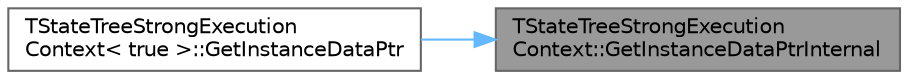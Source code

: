 digraph "TStateTreeStrongExecutionContext::GetInstanceDataPtrInternal"
{
 // INTERACTIVE_SVG=YES
 // LATEX_PDF_SIZE
  bgcolor="transparent";
  edge [fontname=Helvetica,fontsize=10,labelfontname=Helvetica,labelfontsize=10];
  node [fontname=Helvetica,fontsize=10,shape=box,height=0.2,width=0.4];
  rankdir="RL";
  Node1 [id="Node000001",label="TStateTreeStrongExecution\lContext::GetInstanceDataPtrInternal",height=0.2,width=0.4,color="gray40", fillcolor="grey60", style="filled", fontcolor="black",tooltip=" "];
  Node1 -> Node2 [id="edge1_Node000001_Node000002",dir="back",color="steelblue1",style="solid",tooltip=" "];
  Node2 [id="Node000002",label="TStateTreeStrongExecution\lContext\< true \>::GetInstanceDataPtr",height=0.2,width=0.4,color="grey40", fillcolor="white", style="filled",URL="$d6/d5a/structTStateTreeStrongExecutionContext.html#a85598746d00cb62c8fe79b0d64f198a0",tooltip=" "];
}
